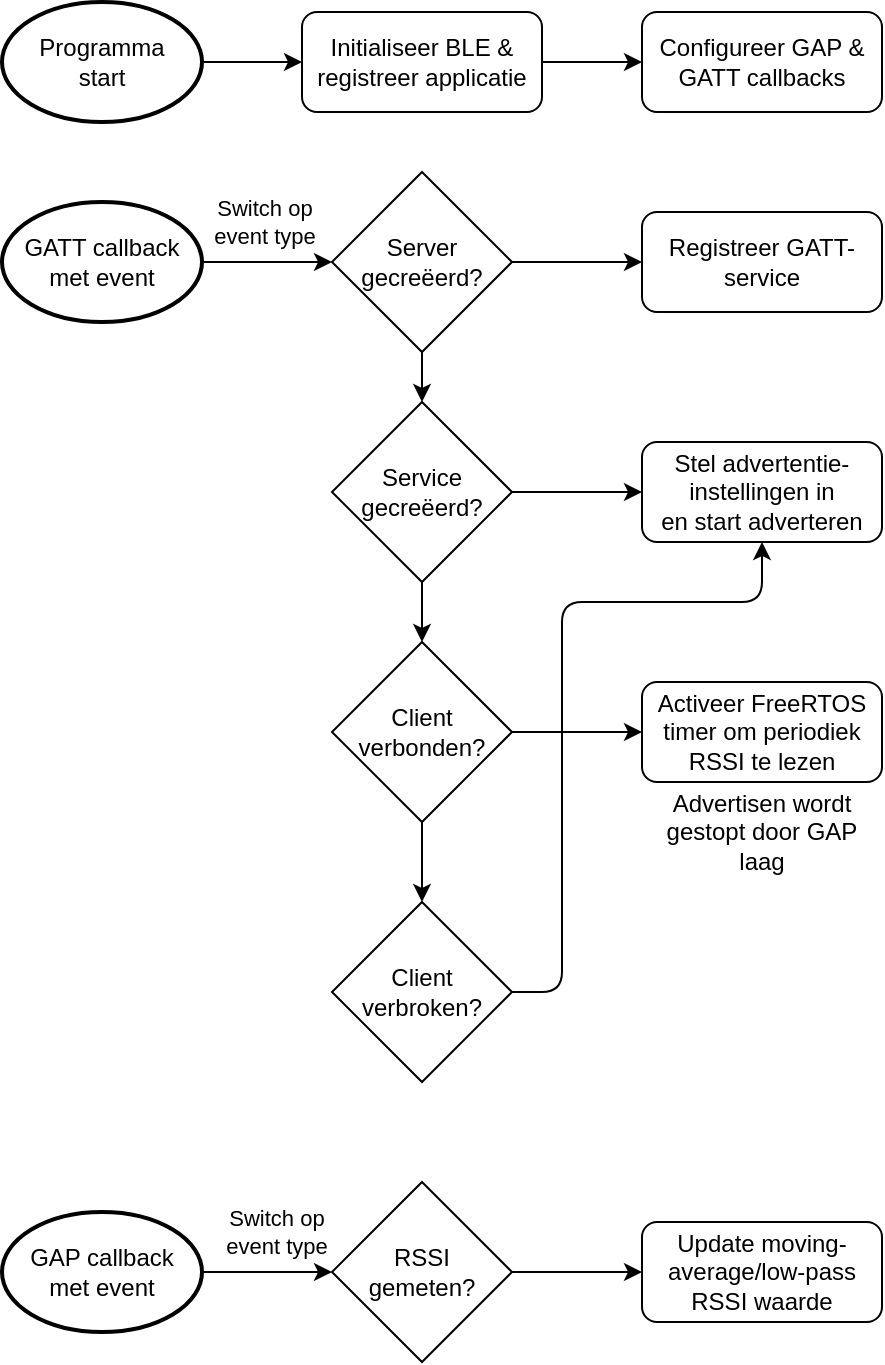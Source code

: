 <mxfile>
    <diagram id="YI4GfRjBuwQ4ZO_wXVWA" name="Page-1">
        <mxGraphModel dx="552" dy="869" grid="1" gridSize="10" guides="1" tooltips="1" connect="1" arrows="1" fold="1" page="1" pageScale="1" pageWidth="827" pageHeight="1169" math="0" shadow="0">
            <root>
                <mxCell id="0"/>
                <mxCell id="1" parent="0"/>
                <mxCell id="8" value="" style="edgeStyle=none;html=1;" edge="1" parent="1" source="2" target="3">
                    <mxGeometry relative="1" as="geometry"/>
                </mxCell>
                <mxCell id="2" value="Programma &lt;br&gt;start" style="strokeWidth=2;html=1;shape=mxgraph.flowchart.start_1;whiteSpace=wrap;" vertex="1" parent="1">
                    <mxGeometry x="290" y="260" width="100" height="60" as="geometry"/>
                </mxCell>
                <mxCell id="15" value="" style="edgeStyle=none;html=1;" edge="1" parent="1" source="3" target="14">
                    <mxGeometry relative="1" as="geometry"/>
                </mxCell>
                <mxCell id="3" value="Initialiseer BLE &amp;amp; registreer applicatie" style="rounded=1;whiteSpace=wrap;html=1;" vertex="1" parent="1">
                    <mxGeometry x="440" y="265" width="120" height="50" as="geometry"/>
                </mxCell>
                <mxCell id="4" value="Stel advertentie-instellingen in &lt;br&gt;en start adverteren" style="rounded=1;whiteSpace=wrap;html=1;" vertex="1" parent="1">
                    <mxGeometry x="610" y="480" width="120" height="50" as="geometry"/>
                </mxCell>
                <mxCell id="13" value="Registreer GATT-service" style="rounded=1;whiteSpace=wrap;html=1;" vertex="1" parent="1">
                    <mxGeometry x="610" y="365" width="120" height="50" as="geometry"/>
                </mxCell>
                <mxCell id="14" value="Configureer GAP &amp;amp; GATT callbacks" style="rounded=1;whiteSpace=wrap;html=1;" vertex="1" parent="1">
                    <mxGeometry x="610" y="265" width="120" height="50" as="geometry"/>
                </mxCell>
                <mxCell id="30" value="" style="edgeStyle=none;html=1;" edge="1" parent="1" source="16" target="29">
                    <mxGeometry relative="1" as="geometry"/>
                </mxCell>
                <mxCell id="31" value="Switch op&lt;br&gt;event type" style="edgeLabel;html=1;align=center;verticalAlign=middle;resizable=0;points=[];" vertex="1" connectable="0" parent="30">
                    <mxGeometry x="0.241" y="-3" relative="1" as="geometry">
                        <mxPoint x="-4" y="-23" as="offset"/>
                    </mxGeometry>
                </mxCell>
                <mxCell id="16" value="GAP callback &lt;br&gt;met event" style="strokeWidth=2;html=1;shape=mxgraph.flowchart.start_1;whiteSpace=wrap;" vertex="1" parent="1">
                    <mxGeometry x="290" y="865" width="100" height="60" as="geometry"/>
                </mxCell>
                <mxCell id="19" value="" style="edgeStyle=none;html=1;" edge="1" parent="1" source="17" target="18">
                    <mxGeometry relative="1" as="geometry"/>
                </mxCell>
                <mxCell id="24" value="Switch op &lt;br&gt;event type" style="edgeLabel;html=1;align=center;verticalAlign=middle;resizable=0;points=[];" vertex="1" connectable="0" parent="19">
                    <mxGeometry x="-0.192" relative="1" as="geometry">
                        <mxPoint x="4" y="-20" as="offset"/>
                    </mxGeometry>
                </mxCell>
                <mxCell id="17" value="GATT callback&lt;br&gt;met event" style="strokeWidth=2;html=1;shape=mxgraph.flowchart.start_1;whiteSpace=wrap;" vertex="1" parent="1">
                    <mxGeometry x="290" y="360" width="100" height="60" as="geometry"/>
                </mxCell>
                <mxCell id="20" value="" style="edgeStyle=none;html=1;" edge="1" parent="1" source="18" target="13">
                    <mxGeometry relative="1" as="geometry"/>
                </mxCell>
                <mxCell id="23" value="" style="edgeStyle=none;html=1;" edge="1" parent="1" source="18" target="21">
                    <mxGeometry relative="1" as="geometry"/>
                </mxCell>
                <mxCell id="18" value="Server gecreëerd?" style="rhombus;whiteSpace=wrap;html=1;" vertex="1" parent="1">
                    <mxGeometry x="455" y="345" width="90" height="90" as="geometry"/>
                </mxCell>
                <mxCell id="22" value="" style="edgeStyle=none;html=1;" edge="1" parent="1" source="21" target="4">
                    <mxGeometry relative="1" as="geometry"/>
                </mxCell>
                <mxCell id="26" value="" style="edgeStyle=none;html=1;" edge="1" parent="1" source="21" target="25">
                    <mxGeometry relative="1" as="geometry"/>
                </mxCell>
                <mxCell id="21" value="Service&lt;br&gt;gecreëerd?" style="rhombus;whiteSpace=wrap;html=1;" vertex="1" parent="1">
                    <mxGeometry x="455" y="460" width="90" height="90" as="geometry"/>
                </mxCell>
                <mxCell id="28" value="" style="edgeStyle=none;html=1;" edge="1" parent="1" source="25" target="27">
                    <mxGeometry relative="1" as="geometry"/>
                </mxCell>
                <mxCell id="36" value="" style="edgeStyle=none;html=1;" edge="1" parent="1" source="25" target="35">
                    <mxGeometry relative="1" as="geometry"/>
                </mxCell>
                <mxCell id="25" value="Client verbonden?" style="rhombus;whiteSpace=wrap;html=1;" vertex="1" parent="1">
                    <mxGeometry x="455" y="580" width="90" height="90" as="geometry"/>
                </mxCell>
                <mxCell id="27" value="Activeer FreeRTOS timer om periodiek RSSI te lezen" style="rounded=1;whiteSpace=wrap;html=1;" vertex="1" parent="1">
                    <mxGeometry x="610" y="600" width="120" height="50" as="geometry"/>
                </mxCell>
                <mxCell id="33" value="" style="edgeStyle=none;html=1;" edge="1" parent="1" source="29" target="32">
                    <mxGeometry relative="1" as="geometry"/>
                </mxCell>
                <mxCell id="29" value="RSSI &lt;br&gt;gemeten?" style="rhombus;whiteSpace=wrap;html=1;" vertex="1" parent="1">
                    <mxGeometry x="455" y="850" width="90" height="90" as="geometry"/>
                </mxCell>
                <mxCell id="32" value="Update moving-average/low-pass&lt;br&gt;RSSI waarde" style="rounded=1;whiteSpace=wrap;html=1;" vertex="1" parent="1">
                    <mxGeometry x="610" y="870" width="120" height="50" as="geometry"/>
                </mxCell>
                <mxCell id="34" value="Advertisen wordt gestopt door GAP laag" style="text;html=1;strokeColor=none;fillColor=none;align=center;verticalAlign=middle;whiteSpace=wrap;rounded=0;" vertex="1" parent="1">
                    <mxGeometry x="620" y="650" width="100" height="50" as="geometry"/>
                </mxCell>
                <mxCell id="39" style="edgeStyle=none;html=1;entryX=0.5;entryY=1;entryDx=0;entryDy=0;" edge="1" parent="1" source="35" target="4">
                    <mxGeometry relative="1" as="geometry">
                        <Array as="points">
                            <mxPoint x="570" y="755"/>
                            <mxPoint x="570" y="560"/>
                            <mxPoint x="670" y="560"/>
                        </Array>
                    </mxGeometry>
                </mxCell>
                <mxCell id="35" value="Client verbroken?" style="rhombus;whiteSpace=wrap;html=1;" vertex="1" parent="1">
                    <mxGeometry x="455" y="710" width="90" height="90" as="geometry"/>
                </mxCell>
            </root>
        </mxGraphModel>
    </diagram>
</mxfile>